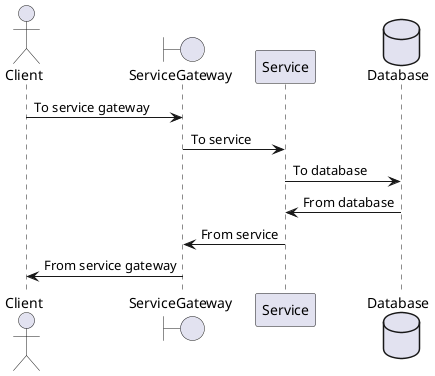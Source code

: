 @startuml
actor Client
boundary ServiceGateway
participant Service
database Database
Client -> ServiceGateway: To service gateway
ServiceGateway -> Service: To service
Service -> Database : To database
Database -> Service: From database
Service -> ServiceGateway: From service
ServiceGateway -> Client: From service gateway
@enduml
